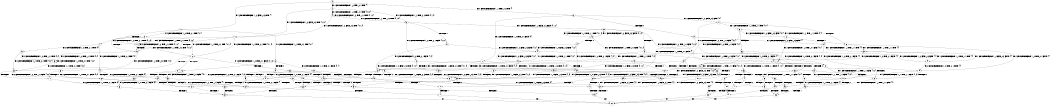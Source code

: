digraph BCG {
size = "7, 10.5";
center = TRUE;
node [shape = circle];
0 [peripheries = 2];
0 -> 1 [label = "EX !1 !ATOMIC_EXCH_BRANCH (1, +0, FALSE, +0, 3, TRUE) !{}"];
0 -> 2 [label = "EX !2 !ATOMIC_EXCH_BRANCH (1, +0, TRUE, +0, 1, TRUE) !{}"];
0 -> 3 [label = "EX !0 !ATOMIC_EXCH_BRANCH (1, +1, TRUE, +0, 2, TRUE) !{}"];
1 -> 4 [label = "TERMINATE !1"];
1 -> 5 [label = "EX !2 !ATOMIC_EXCH_BRANCH (1, +0, TRUE, +0, 1, TRUE) !{0, 1}"];
1 -> 6 [label = "EX !0 !ATOMIC_EXCH_BRANCH (1, +1, TRUE, +0, 2, TRUE) !{0, 1}"];
2 -> 7 [label = "EX !1 !ATOMIC_EXCH_BRANCH (1, +0, FALSE, +0, 3, TRUE) !{0, 1, 2}"];
2 -> 8 [label = "EX !0 !ATOMIC_EXCH_BRANCH (1, +1, TRUE, +0, 2, TRUE) !{0, 1, 2}"];
2 -> 9 [label = "EX !2 !ATOMIC_EXCH_BRANCH (1, +0, TRUE, +0, 1, TRUE) !{0, 1, 2}"];
3 -> 10 [label = "TERMINATE !0"];
3 -> 11 [label = "EX !1 !ATOMIC_EXCH_BRANCH (1, +0, FALSE, +0, 3, FALSE) !{0}"];
3 -> 12 [label = "EX !2 !ATOMIC_EXCH_BRANCH (1, +0, TRUE, +0, 1, FALSE) !{0}"];
4 -> 13 [label = "EX !2 !ATOMIC_EXCH_BRANCH (1, +0, TRUE, +0, 1, TRUE) !{0}"];
4 -> 14 [label = "EX !0 !ATOMIC_EXCH_BRANCH (1, +1, TRUE, +0, 2, TRUE) !{0}"];
5 -> 15 [label = "TERMINATE !1"];
5 -> 16 [label = "EX !0 !ATOMIC_EXCH_BRANCH (1, +1, TRUE, +0, 2, TRUE) !{0, 1, 2}"];
5 -> 17 [label = "EX !2 !ATOMIC_EXCH_BRANCH (1, +0, TRUE, +0, 1, TRUE) !{0, 1, 2}"];
6 -> 18 [label = "TERMINATE !1"];
6 -> 19 [label = "TERMINATE !0"];
6 -> 20 [label = "EX !2 !ATOMIC_EXCH_BRANCH (1, +0, TRUE, +0, 1, FALSE) !{0, 1}"];
7 -> 15 [label = "TERMINATE !1"];
7 -> 16 [label = "EX !0 !ATOMIC_EXCH_BRANCH (1, +1, TRUE, +0, 2, TRUE) !{0, 1, 2}"];
7 -> 17 [label = "EX !2 !ATOMIC_EXCH_BRANCH (1, +0, TRUE, +0, 1, TRUE) !{0, 1, 2}"];
8 -> 21 [label = "TERMINATE !0"];
8 -> 22 [label = "EX !1 !ATOMIC_EXCH_BRANCH (1, +0, FALSE, +0, 3, FALSE) !{0, 1, 2}"];
8 -> 23 [label = "EX !2 !ATOMIC_EXCH_BRANCH (1, +0, TRUE, +0, 1, FALSE) !{0, 1, 2}"];
9 -> 7 [label = "EX !1 !ATOMIC_EXCH_BRANCH (1, +0, FALSE, +0, 3, TRUE) !{0, 1, 2}"];
9 -> 8 [label = "EX !0 !ATOMIC_EXCH_BRANCH (1, +1, TRUE, +0, 2, TRUE) !{0, 1, 2}"];
9 -> 9 [label = "EX !2 !ATOMIC_EXCH_BRANCH (1, +0, TRUE, +0, 1, TRUE) !{0, 1, 2}"];
10 -> 24 [label = "EX !1 !ATOMIC_EXCH_BRANCH (1, +0, FALSE, +0, 3, FALSE) !{}"];
10 -> 25 [label = "EX !2 !ATOMIC_EXCH_BRANCH (1, +0, TRUE, +0, 1, FALSE) !{}"];
11 -> 26 [label = "TERMINATE !0"];
11 -> 27 [label = "EX !2 !ATOMIC_EXCH_BRANCH (1, +0, TRUE, +0, 1, FALSE) !{0, 1}"];
11 -> 28 [label = "EX !1 !ATOMIC_EXCH_BRANCH (1, +1, TRUE, +1, 1, TRUE) !{0, 1}"];
12 -> 29 [label = "TERMINATE !2"];
12 -> 30 [label = "TERMINATE !0"];
12 -> 31 [label = "EX !1 !ATOMIC_EXCH_BRANCH (1, +0, FALSE, +0, 3, TRUE) !{0, 1, 2}"];
13 -> 32 [label = "EX !0 !ATOMIC_EXCH_BRANCH (1, +1, TRUE, +0, 2, TRUE) !{0, 2}"];
13 -> 33 [label = "EX !2 !ATOMIC_EXCH_BRANCH (1, +0, TRUE, +0, 1, TRUE) !{0, 2}"];
14 -> 34 [label = "TERMINATE !0"];
14 -> 35 [label = "EX !2 !ATOMIC_EXCH_BRANCH (1, +0, TRUE, +0, 1, FALSE) !{0}"];
15 -> 32 [label = "EX !0 !ATOMIC_EXCH_BRANCH (1, +1, TRUE, +0, 2, TRUE) !{0, 2}"];
15 -> 33 [label = "EX !2 !ATOMIC_EXCH_BRANCH (1, +0, TRUE, +0, 1, TRUE) !{0, 2}"];
16 -> 36 [label = "TERMINATE !1"];
16 -> 37 [label = "TERMINATE !0"];
16 -> 38 [label = "EX !2 !ATOMIC_EXCH_BRANCH (1, +0, TRUE, +0, 1, FALSE) !{0, 1, 2}"];
17 -> 15 [label = "TERMINATE !1"];
17 -> 16 [label = "EX !0 !ATOMIC_EXCH_BRANCH (1, +1, TRUE, +0, 2, TRUE) !{0, 1, 2}"];
17 -> 17 [label = "EX !2 !ATOMIC_EXCH_BRANCH (1, +0, TRUE, +0, 1, TRUE) !{0, 1, 2}"];
18 -> 34 [label = "TERMINATE !0"];
18 -> 35 [label = "EX !2 !ATOMIC_EXCH_BRANCH (1, +0, TRUE, +0, 1, FALSE) !{0}"];
19 -> 39 [label = "TERMINATE !1"];
19 -> 40 [label = "EX !2 !ATOMIC_EXCH_BRANCH (1, +0, TRUE, +0, 1, FALSE) !{1}"];
20 -> 41 [label = "TERMINATE !1"];
20 -> 42 [label = "TERMINATE !2"];
20 -> 43 [label = "TERMINATE !0"];
21 -> 44 [label = "EX !1 !ATOMIC_EXCH_BRANCH (1, +0, FALSE, +0, 3, FALSE) !{1, 2}"];
21 -> 45 [label = "EX !2 !ATOMIC_EXCH_BRANCH (1, +0, TRUE, +0, 1, FALSE) !{1, 2}"];
22 -> 46 [label = "TERMINATE !0"];
22 -> 47 [label = "EX !2 !ATOMIC_EXCH_BRANCH (1, +0, TRUE, +0, 1, FALSE) !{0, 1, 2}"];
22 -> 48 [label = "EX !1 !ATOMIC_EXCH_BRANCH (1, +1, TRUE, +1, 1, TRUE) !{0, 1, 2}"];
23 -> 29 [label = "TERMINATE !2"];
23 -> 30 [label = "TERMINATE !0"];
23 -> 31 [label = "EX !1 !ATOMIC_EXCH_BRANCH (1, +0, FALSE, +0, 3, TRUE) !{0, 1, 2}"];
24 -> 49 [label = "EX !2 !ATOMIC_EXCH_BRANCH (1, +0, TRUE, +0, 1, FALSE) !{1}"];
24 -> 50 [label = "EX !1 !ATOMIC_EXCH_BRANCH (1, +1, TRUE, +1, 1, TRUE) !{1}"];
25 -> 51 [label = "TERMINATE !2"];
25 -> 52 [label = "EX !1 !ATOMIC_EXCH_BRANCH (1, +0, FALSE, +0, 3, TRUE) !{1, 2}"];
26 -> 49 [label = "EX !2 !ATOMIC_EXCH_BRANCH (1, +0, TRUE, +0, 1, FALSE) !{1}"];
26 -> 50 [label = "EX !1 !ATOMIC_EXCH_BRANCH (1, +1, TRUE, +1, 1, TRUE) !{1}"];
27 -> 53 [label = "TERMINATE !2"];
27 -> 54 [label = "TERMINATE !0"];
27 -> 55 [label = "EX !1 !ATOMIC_EXCH_BRANCH (1, +1, TRUE, +1, 1, FALSE) !{0, 1, 2}"];
28 -> 56 [label = "TERMINATE !0"];
28 -> 57 [label = "EX !2 !ATOMIC_EXCH_BRANCH (1, +0, TRUE, +0, 1, FALSE) !{0, 1}"];
28 -> 58 [label = "EX !1 !ATOMIC_EXCH_BRANCH (1, +0, FALSE, +0, 3, FALSE) !{0, 1}"];
29 -> 59 [label = "TERMINATE !0"];
29 -> 60 [label = "EX !1 !ATOMIC_EXCH_BRANCH (1, +0, FALSE, +0, 3, TRUE) !{0, 1}"];
30 -> 51 [label = "TERMINATE !2"];
30 -> 52 [label = "EX !1 !ATOMIC_EXCH_BRANCH (1, +0, FALSE, +0, 3, TRUE) !{1, 2}"];
31 -> 41 [label = "TERMINATE !1"];
31 -> 42 [label = "TERMINATE !2"];
31 -> 43 [label = "TERMINATE !0"];
32 -> 61 [label = "TERMINATE !0"];
32 -> 62 [label = "EX !2 !ATOMIC_EXCH_BRANCH (1, +0, TRUE, +0, 1, FALSE) !{0, 2}"];
33 -> 32 [label = "EX !0 !ATOMIC_EXCH_BRANCH (1, +1, TRUE, +0, 2, TRUE) !{0, 2}"];
33 -> 33 [label = "EX !2 !ATOMIC_EXCH_BRANCH (1, +0, TRUE, +0, 1, TRUE) !{0, 2}"];
34 -> 63 [label = "EX !2 !ATOMIC_EXCH_BRANCH (1, +0, TRUE, +0, 1, FALSE) !{}"];
35 -> 64 [label = "TERMINATE !2"];
35 -> 65 [label = "TERMINATE !0"];
36 -> 61 [label = "TERMINATE !0"];
36 -> 62 [label = "EX !2 !ATOMIC_EXCH_BRANCH (1, +0, TRUE, +0, 1, FALSE) !{0, 2}"];
37 -> 66 [label = "TERMINATE !1"];
37 -> 67 [label = "EX !2 !ATOMIC_EXCH_BRANCH (1, +0, TRUE, +0, 1, FALSE) !{1, 2}"];
38 -> 41 [label = "TERMINATE !1"];
38 -> 42 [label = "TERMINATE !2"];
38 -> 43 [label = "TERMINATE !0"];
39 -> 63 [label = "EX !2 !ATOMIC_EXCH_BRANCH (1, +0, TRUE, +0, 1, FALSE) !{}"];
40 -> 68 [label = "TERMINATE !1"];
40 -> 69 [label = "TERMINATE !2"];
41 -> 64 [label = "TERMINATE !2"];
41 -> 65 [label = "TERMINATE !0"];
42 -> 70 [label = "TERMINATE !1"];
42 -> 71 [label = "TERMINATE !0"];
43 -> 68 [label = "TERMINATE !1"];
43 -> 69 [label = "TERMINATE !2"];
44 -> 72 [label = "EX !2 !ATOMIC_EXCH_BRANCH (1, +0, TRUE, +0, 1, FALSE) !{1, 2}"];
44 -> 73 [label = "EX !1 !ATOMIC_EXCH_BRANCH (1, +1, TRUE, +1, 1, TRUE) !{1, 2}"];
45 -> 51 [label = "TERMINATE !2"];
45 -> 52 [label = "EX !1 !ATOMIC_EXCH_BRANCH (1, +0, FALSE, +0, 3, TRUE) !{1, 2}"];
46 -> 72 [label = "EX !2 !ATOMIC_EXCH_BRANCH (1, +0, TRUE, +0, 1, FALSE) !{1, 2}"];
46 -> 73 [label = "EX !1 !ATOMIC_EXCH_BRANCH (1, +1, TRUE, +1, 1, TRUE) !{1, 2}"];
47 -> 53 [label = "TERMINATE !2"];
47 -> 54 [label = "TERMINATE !0"];
47 -> 55 [label = "EX !1 !ATOMIC_EXCH_BRANCH (1, +1, TRUE, +1, 1, FALSE) !{0, 1, 2}"];
48 -> 74 [label = "TERMINATE !0"];
48 -> 75 [label = "EX !2 !ATOMIC_EXCH_BRANCH (1, +0, TRUE, +0, 1, FALSE) !{0, 1, 2}"];
48 -> 22 [label = "EX !1 !ATOMIC_EXCH_BRANCH (1, +0, FALSE, +0, 3, FALSE) !{0, 1, 2}"];
49 -> 76 [label = "TERMINATE !2"];
49 -> 77 [label = "EX !1 !ATOMIC_EXCH_BRANCH (1, +1, TRUE, +1, 1, FALSE) !{1, 2}"];
50 -> 78 [label = "EX !2 !ATOMIC_EXCH_BRANCH (1, +0, TRUE, +0, 1, FALSE) !{1}"];
50 -> 79 [label = "EX !1 !ATOMIC_EXCH_BRANCH (1, +0, FALSE, +0, 3, FALSE) !{1}"];
51 -> 80 [label = "EX !1 !ATOMIC_EXCH_BRANCH (1, +0, FALSE, +0, 3, TRUE) !{1}"];
52 -> 68 [label = "TERMINATE !1"];
52 -> 69 [label = "TERMINATE !2"];
53 -> 81 [label = "TERMINATE !0"];
53 -> 82 [label = "EX !1 !ATOMIC_EXCH_BRANCH (1, +1, TRUE, +1, 1, FALSE) !{0, 1}"];
54 -> 76 [label = "TERMINATE !2"];
54 -> 77 [label = "EX !1 !ATOMIC_EXCH_BRANCH (1, +1, TRUE, +1, 1, FALSE) !{1, 2}"];
55 -> 83 [label = "TERMINATE !1"];
55 -> 84 [label = "TERMINATE !2"];
55 -> 85 [label = "TERMINATE !0"];
56 -> 78 [label = "EX !2 !ATOMIC_EXCH_BRANCH (1, +0, TRUE, +0, 1, FALSE) !{1}"];
56 -> 79 [label = "EX !1 !ATOMIC_EXCH_BRANCH (1, +0, FALSE, +0, 3, FALSE) !{1}"];
57 -> 86 [label = "TERMINATE !2"];
57 -> 87 [label = "TERMINATE !0"];
57 -> 31 [label = "EX !1 !ATOMIC_EXCH_BRANCH (1, +0, FALSE, +0, 3, TRUE) !{0, 1, 2}"];
58 -> 26 [label = "TERMINATE !0"];
58 -> 27 [label = "EX !2 !ATOMIC_EXCH_BRANCH (1, +0, TRUE, +0, 1, FALSE) !{0, 1}"];
58 -> 28 [label = "EX !1 !ATOMIC_EXCH_BRANCH (1, +1, TRUE, +1, 1, TRUE) !{0, 1}"];
59 -> 80 [label = "EX !1 !ATOMIC_EXCH_BRANCH (1, +0, FALSE, +0, 3, TRUE) !{1}"];
60 -> 70 [label = "TERMINATE !1"];
60 -> 71 [label = "TERMINATE !0"];
61 -> 88 [label = "EX !2 !ATOMIC_EXCH_BRANCH (1, +0, TRUE, +0, 1, FALSE) !{2}"];
62 -> 64 [label = "TERMINATE !2"];
62 -> 65 [label = "TERMINATE !0"];
63 -> 89 [label = "TERMINATE !2"];
64 -> 90 [label = "TERMINATE !0"];
65 -> 89 [label = "TERMINATE !2"];
66 -> 88 [label = "EX !2 !ATOMIC_EXCH_BRANCH (1, +0, TRUE, +0, 1, FALSE) !{2}"];
67 -> 68 [label = "TERMINATE !1"];
67 -> 69 [label = "TERMINATE !2"];
68 -> 89 [label = "TERMINATE !2"];
69 -> 91 [label = "TERMINATE !1"];
70 -> 90 [label = "TERMINATE !0"];
71 -> 91 [label = "TERMINATE !1"];
72 -> 76 [label = "TERMINATE !2"];
72 -> 77 [label = "EX !1 !ATOMIC_EXCH_BRANCH (1, +1, TRUE, +1, 1, FALSE) !{1, 2}"];
73 -> 92 [label = "EX !2 !ATOMIC_EXCH_BRANCH (1, +0, TRUE, +0, 1, FALSE) !{1, 2}"];
73 -> 44 [label = "EX !1 !ATOMIC_EXCH_BRANCH (1, +0, FALSE, +0, 3, FALSE) !{1, 2}"];
74 -> 92 [label = "EX !2 !ATOMIC_EXCH_BRANCH (1, +0, TRUE, +0, 1, FALSE) !{1, 2}"];
74 -> 44 [label = "EX !1 !ATOMIC_EXCH_BRANCH (1, +0, FALSE, +0, 3, FALSE) !{1, 2}"];
75 -> 86 [label = "TERMINATE !2"];
75 -> 87 [label = "TERMINATE !0"];
75 -> 31 [label = "EX !1 !ATOMIC_EXCH_BRANCH (1, +0, FALSE, +0, 3, TRUE) !{0, 1, 2}"];
76 -> 93 [label = "EX !1 !ATOMIC_EXCH_BRANCH (1, +1, TRUE, +1, 1, FALSE) !{1}"];
77 -> 94 [label = "TERMINATE !1"];
77 -> 95 [label = "TERMINATE !2"];
78 -> 96 [label = "TERMINATE !2"];
78 -> 52 [label = "EX !1 !ATOMIC_EXCH_BRANCH (1, +0, FALSE, +0, 3, TRUE) !{1, 2}"];
79 -> 49 [label = "EX !2 !ATOMIC_EXCH_BRANCH (1, +0, TRUE, +0, 1, FALSE) !{1}"];
79 -> 50 [label = "EX !1 !ATOMIC_EXCH_BRANCH (1, +1, TRUE, +1, 1, TRUE) !{1}"];
80 -> 91 [label = "TERMINATE !1"];
81 -> 93 [label = "EX !1 !ATOMIC_EXCH_BRANCH (1, +1, TRUE, +1, 1, FALSE) !{1}"];
82 -> 97 [label = "TERMINATE !1"];
82 -> 98 [label = "TERMINATE !0"];
83 -> 99 [label = "TERMINATE !2"];
83 -> 100 [label = "TERMINATE !0"];
84 -> 97 [label = "TERMINATE !1"];
84 -> 98 [label = "TERMINATE !0"];
85 -> 94 [label = "TERMINATE !1"];
85 -> 95 [label = "TERMINATE !2"];
86 -> 101 [label = "TERMINATE !0"];
86 -> 60 [label = "EX !1 !ATOMIC_EXCH_BRANCH (1, +0, FALSE, +0, 3, TRUE) !{0, 1}"];
87 -> 96 [label = "TERMINATE !2"];
87 -> 52 [label = "EX !1 !ATOMIC_EXCH_BRANCH (1, +0, FALSE, +0, 3, TRUE) !{1, 2}"];
88 -> 89 [label = "TERMINATE !2"];
89 -> 102 [label = "exit"];
90 -> 102 [label = "exit"];
91 -> 102 [label = "exit"];
92 -> 96 [label = "TERMINATE !2"];
92 -> 52 [label = "EX !1 !ATOMIC_EXCH_BRANCH (1, +0, FALSE, +0, 3, TRUE) !{1, 2}"];
93 -> 103 [label = "TERMINATE !1"];
94 -> 104 [label = "TERMINATE !2"];
95 -> 103 [label = "TERMINATE !1"];
96 -> 80 [label = "EX !1 !ATOMIC_EXCH_BRANCH (1, +0, FALSE, +0, 3, TRUE) !{1}"];
97 -> 105 [label = "TERMINATE !0"];
98 -> 103 [label = "TERMINATE !1"];
99 -> 105 [label = "TERMINATE !0"];
100 -> 104 [label = "TERMINATE !2"];
101 -> 80 [label = "EX !1 !ATOMIC_EXCH_BRANCH (1, +0, FALSE, +0, 3, TRUE) !{1}"];
103 -> 102 [label = "exit"];
104 -> 102 [label = "exit"];
105 -> 102 [label = "exit"];
}
